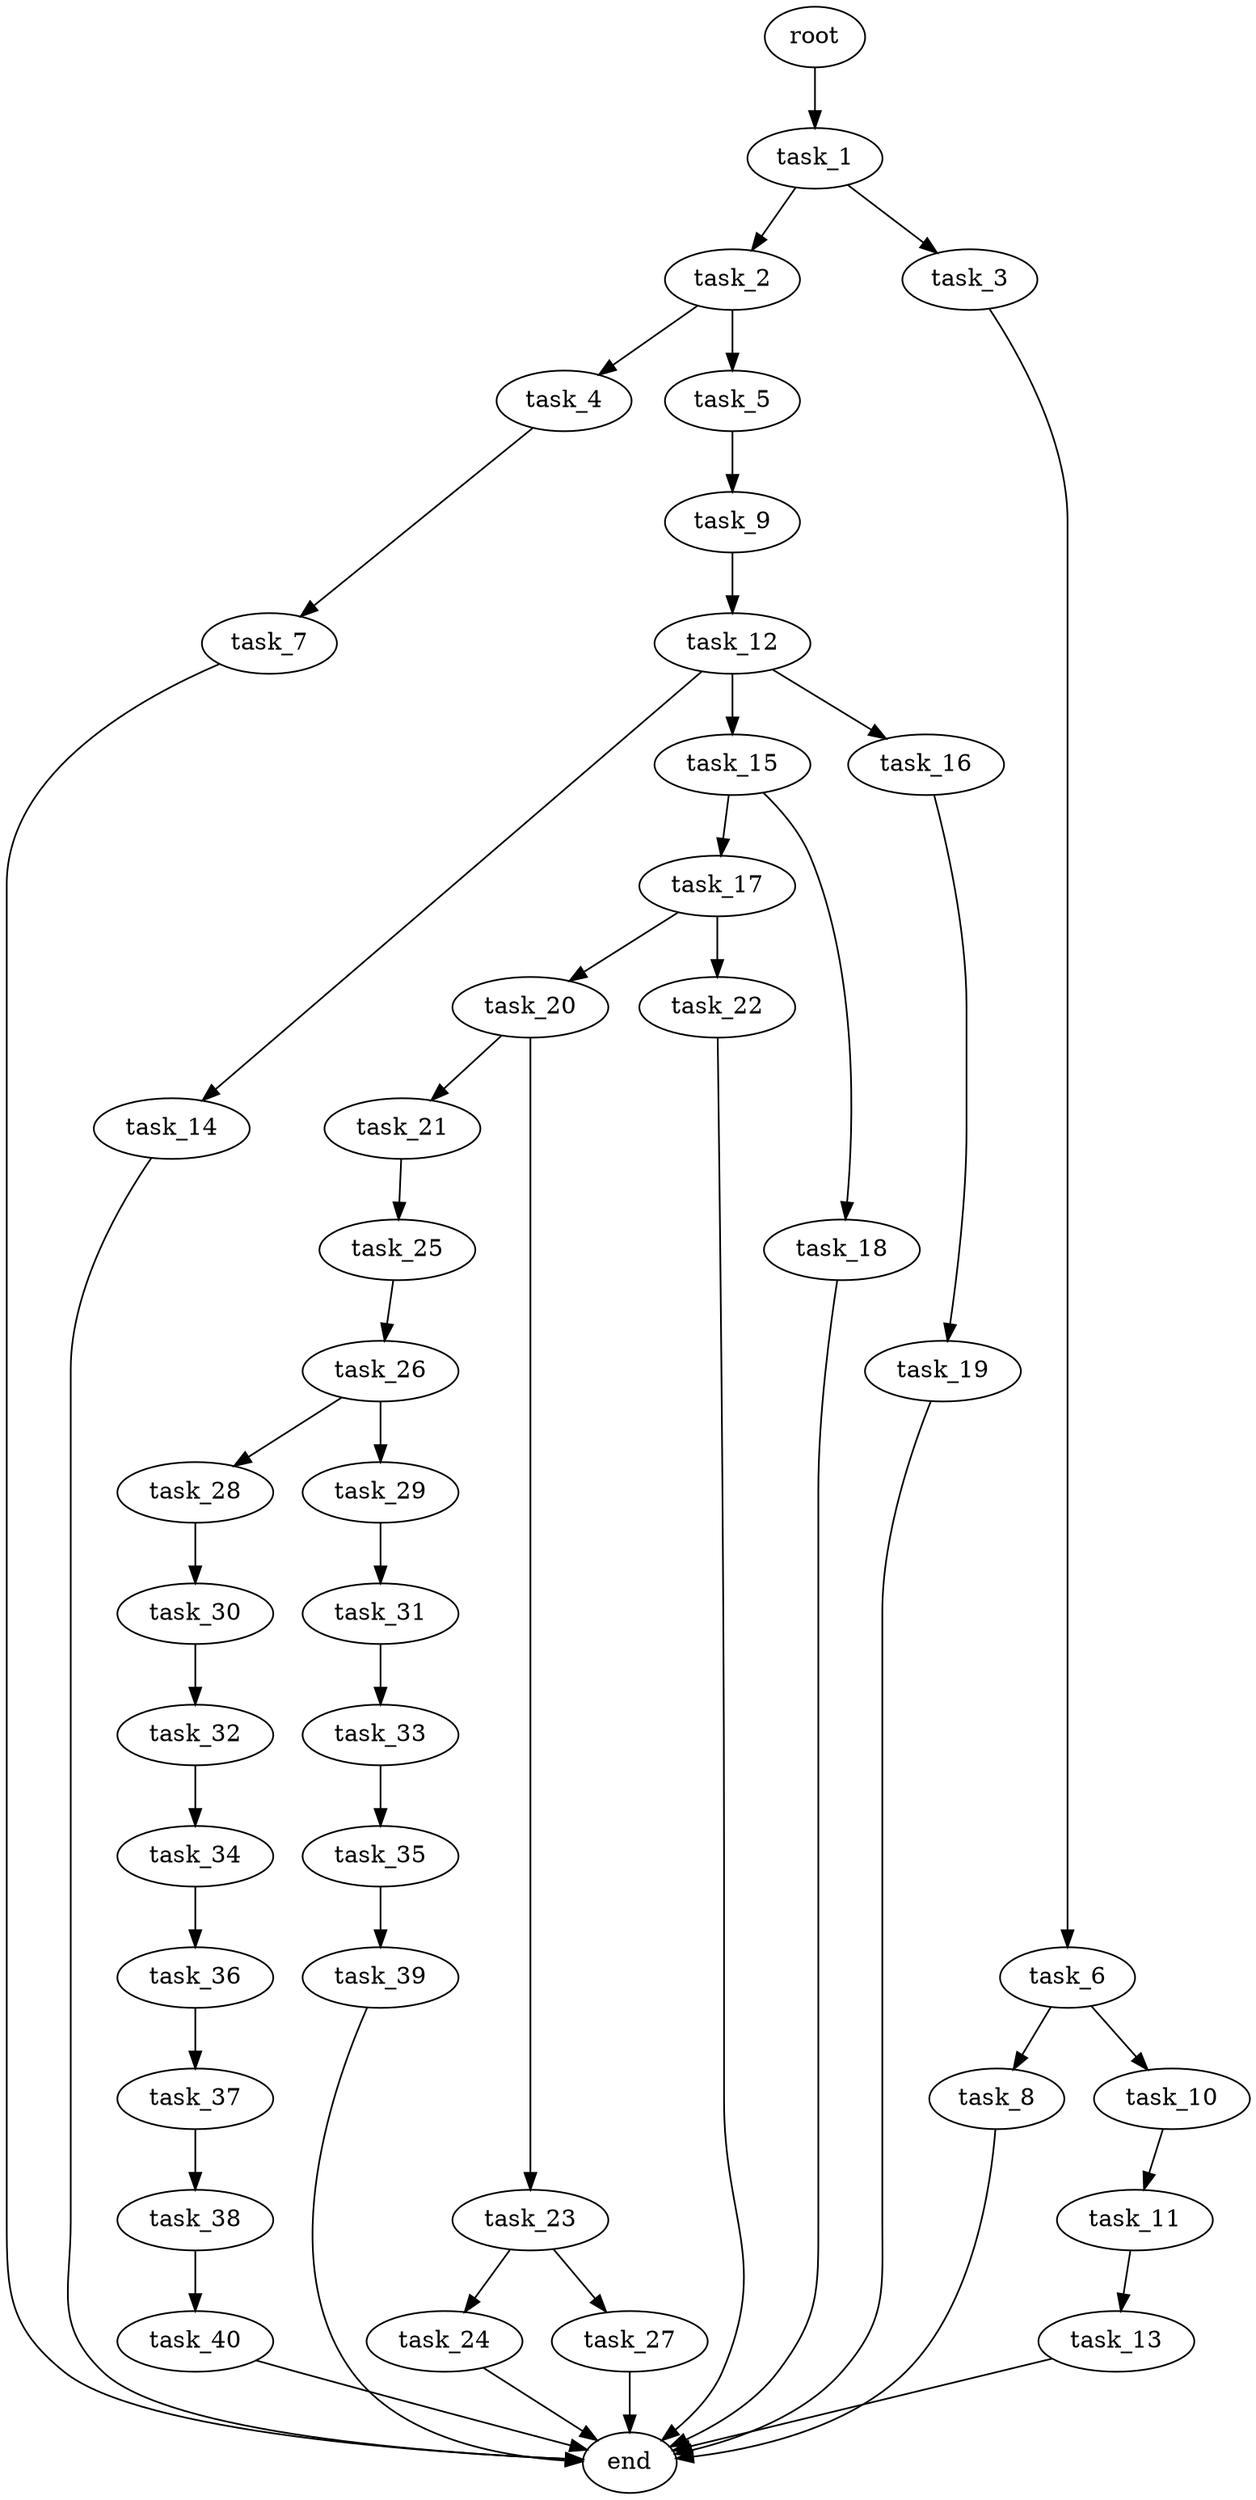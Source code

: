 digraph G {
  root [size="0.000000e+00"];
  task_1 [size="6.114263e+09"];
  task_2 [size="1.857703e+09"];
  task_3 [size="2.467001e+09"];
  task_4 [size="9.516447e+09"];
  task_5 [size="6.835572e+09"];
  task_6 [size="7.393866e+09"];
  task_7 [size="8.467584e+09"];
  task_8 [size="7.895561e+09"];
  task_9 [size="8.303253e+09"];
  task_10 [size="2.222749e+09"];
  task_11 [size="9.406112e+09"];
  task_12 [size="5.462275e+09"];
  task_13 [size="9.015277e+09"];
  task_14 [size="5.726372e+09"];
  task_15 [size="1.031923e+09"];
  task_16 [size="4.049606e+09"];
  task_17 [size="2.608023e+09"];
  task_18 [size="6.845008e+09"];
  task_19 [size="9.160055e+09"];
  task_20 [size="1.866831e+09"];
  task_21 [size="7.615221e+09"];
  task_22 [size="7.224486e+09"];
  task_23 [size="9.321679e+09"];
  task_24 [size="1.779808e+09"];
  task_25 [size="9.450299e+09"];
  task_26 [size="3.891376e+09"];
  task_27 [size="9.686311e+09"];
  task_28 [size="1.719400e+09"];
  task_29 [size="9.460701e+09"];
  task_30 [size="2.217300e+09"];
  task_31 [size="6.946282e+09"];
  task_32 [size="3.433907e+09"];
  task_33 [size="6.079768e+09"];
  task_34 [size="6.864688e+09"];
  task_35 [size="1.023105e+09"];
  task_36 [size="8.604642e+09"];
  task_37 [size="9.395855e+09"];
  task_38 [size="1.063000e+09"];
  task_39 [size="7.106442e+09"];
  task_40 [size="3.692945e+09"];
  end [size="0.000000e+00"];

  root -> task_1 [size="1.000000e-12"];
  task_1 -> task_2 [size="1.857703e+08"];
  task_1 -> task_3 [size="2.467001e+08"];
  task_2 -> task_4 [size="9.516447e+08"];
  task_2 -> task_5 [size="6.835572e+08"];
  task_3 -> task_6 [size="7.393866e+08"];
  task_4 -> task_7 [size="8.467584e+08"];
  task_5 -> task_9 [size="8.303253e+08"];
  task_6 -> task_8 [size="7.895561e+08"];
  task_6 -> task_10 [size="2.222749e+08"];
  task_7 -> end [size="1.000000e-12"];
  task_8 -> end [size="1.000000e-12"];
  task_9 -> task_12 [size="5.462275e+08"];
  task_10 -> task_11 [size="9.406112e+08"];
  task_11 -> task_13 [size="9.015277e+08"];
  task_12 -> task_14 [size="5.726372e+08"];
  task_12 -> task_15 [size="1.031923e+08"];
  task_12 -> task_16 [size="4.049606e+08"];
  task_13 -> end [size="1.000000e-12"];
  task_14 -> end [size="1.000000e-12"];
  task_15 -> task_17 [size="2.608023e+08"];
  task_15 -> task_18 [size="6.845008e+08"];
  task_16 -> task_19 [size="9.160055e+08"];
  task_17 -> task_20 [size="1.866831e+08"];
  task_17 -> task_22 [size="7.224486e+08"];
  task_18 -> end [size="1.000000e-12"];
  task_19 -> end [size="1.000000e-12"];
  task_20 -> task_21 [size="7.615221e+08"];
  task_20 -> task_23 [size="9.321679e+08"];
  task_21 -> task_25 [size="9.450299e+08"];
  task_22 -> end [size="1.000000e-12"];
  task_23 -> task_24 [size="1.779808e+08"];
  task_23 -> task_27 [size="9.686311e+08"];
  task_24 -> end [size="1.000000e-12"];
  task_25 -> task_26 [size="3.891376e+08"];
  task_26 -> task_28 [size="1.719400e+08"];
  task_26 -> task_29 [size="9.460701e+08"];
  task_27 -> end [size="1.000000e-12"];
  task_28 -> task_30 [size="2.217300e+08"];
  task_29 -> task_31 [size="6.946282e+08"];
  task_30 -> task_32 [size="3.433907e+08"];
  task_31 -> task_33 [size="6.079768e+08"];
  task_32 -> task_34 [size="6.864688e+08"];
  task_33 -> task_35 [size="1.023105e+08"];
  task_34 -> task_36 [size="8.604642e+08"];
  task_35 -> task_39 [size="7.106442e+08"];
  task_36 -> task_37 [size="9.395855e+08"];
  task_37 -> task_38 [size="1.063000e+08"];
  task_38 -> task_40 [size="3.692945e+08"];
  task_39 -> end [size="1.000000e-12"];
  task_40 -> end [size="1.000000e-12"];
}
